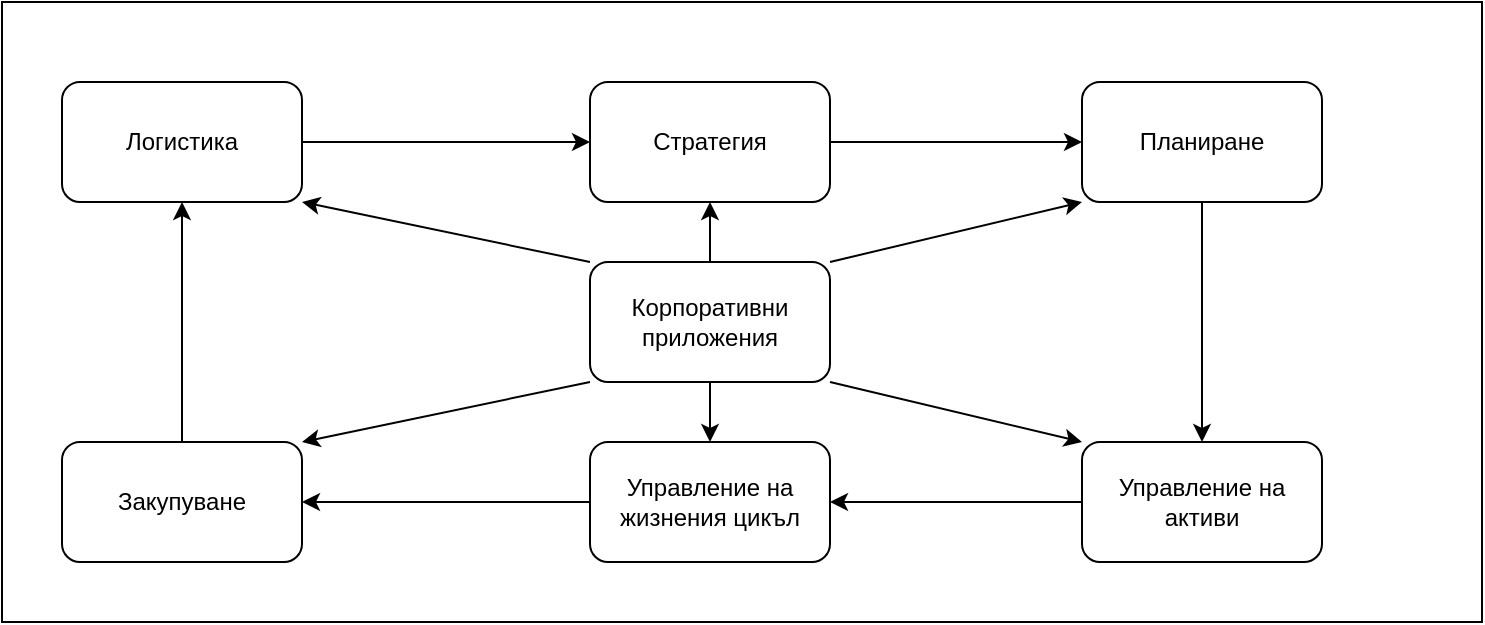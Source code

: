 <mxfile version="22.1.18" type="github">
  <diagram name="Page-1" id="RFG91nqQHrq2rCqh5LNW">
    <mxGraphModel dx="1434" dy="746" grid="1" gridSize="10" guides="1" tooltips="1" connect="1" arrows="1" fold="1" page="1" pageScale="1" pageWidth="827" pageHeight="1169" math="0" shadow="0">
      <root>
        <mxCell id="0" />
        <mxCell id="1" parent="0" />
        <mxCell id="hU0FTpct08kERLUiqEbZ-2" value="" style="rounded=0;whiteSpace=wrap;html=1;" vertex="1" parent="1">
          <mxGeometry x="60" y="210" width="740" height="310" as="geometry" />
        </mxCell>
        <mxCell id="hU0FTpct08kERLUiqEbZ-5" value="" style="edgeStyle=orthogonalEdgeStyle;rounded=0;orthogonalLoop=1;jettySize=auto;html=1;" edge="1" parent="1" source="hU0FTpct08kERLUiqEbZ-3" target="hU0FTpct08kERLUiqEbZ-4">
          <mxGeometry relative="1" as="geometry" />
        </mxCell>
        <mxCell id="hU0FTpct08kERLUiqEbZ-3" value="Логистика " style="rounded=1;whiteSpace=wrap;html=1;" vertex="1" parent="1">
          <mxGeometry x="90" y="250" width="120" height="60" as="geometry" />
        </mxCell>
        <mxCell id="hU0FTpct08kERLUiqEbZ-11" value="" style="edgeStyle=orthogonalEdgeStyle;rounded=0;orthogonalLoop=1;jettySize=auto;html=1;" edge="1" parent="1" source="hU0FTpct08kERLUiqEbZ-4" target="hU0FTpct08kERLUiqEbZ-6">
          <mxGeometry relative="1" as="geometry" />
        </mxCell>
        <mxCell id="hU0FTpct08kERLUiqEbZ-4" value="Стратегия " style="rounded=1;whiteSpace=wrap;html=1;" vertex="1" parent="1">
          <mxGeometry x="354" y="250" width="120" height="60" as="geometry" />
        </mxCell>
        <mxCell id="hU0FTpct08kERLUiqEbZ-12" value="" style="edgeStyle=orthogonalEdgeStyle;rounded=0;orthogonalLoop=1;jettySize=auto;html=1;" edge="1" parent="1" source="hU0FTpct08kERLUiqEbZ-6" target="hU0FTpct08kERLUiqEbZ-8">
          <mxGeometry relative="1" as="geometry" />
        </mxCell>
        <mxCell id="hU0FTpct08kERLUiqEbZ-6" value="Планиране " style="rounded=1;whiteSpace=wrap;html=1;" vertex="1" parent="1">
          <mxGeometry x="600" y="250" width="120" height="60" as="geometry" />
        </mxCell>
        <mxCell id="hU0FTpct08kERLUiqEbZ-13" value="" style="edgeStyle=orthogonalEdgeStyle;rounded=0;orthogonalLoop=1;jettySize=auto;html=1;" edge="1" parent="1" source="hU0FTpct08kERLUiqEbZ-8" target="hU0FTpct08kERLUiqEbZ-9">
          <mxGeometry relative="1" as="geometry" />
        </mxCell>
        <mxCell id="hU0FTpct08kERLUiqEbZ-8" value="Управление на активи" style="rounded=1;whiteSpace=wrap;html=1;" vertex="1" parent="1">
          <mxGeometry x="600" y="430" width="120" height="60" as="geometry" />
        </mxCell>
        <mxCell id="hU0FTpct08kERLUiqEbZ-14" value="" style="edgeStyle=orthogonalEdgeStyle;rounded=0;orthogonalLoop=1;jettySize=auto;html=1;" edge="1" parent="1" source="hU0FTpct08kERLUiqEbZ-9" target="hU0FTpct08kERLUiqEbZ-10">
          <mxGeometry relative="1" as="geometry" />
        </mxCell>
        <mxCell id="hU0FTpct08kERLUiqEbZ-9" value="Управление на жизнения цикъл " style="rounded=1;whiteSpace=wrap;html=1;" vertex="1" parent="1">
          <mxGeometry x="354" y="430" width="120" height="60" as="geometry" />
        </mxCell>
        <mxCell id="hU0FTpct08kERLUiqEbZ-15" value="" style="edgeStyle=orthogonalEdgeStyle;rounded=0;orthogonalLoop=1;jettySize=auto;html=1;" edge="1" parent="1" source="hU0FTpct08kERLUiqEbZ-10" target="hU0FTpct08kERLUiqEbZ-3">
          <mxGeometry relative="1" as="geometry" />
        </mxCell>
        <mxCell id="hU0FTpct08kERLUiqEbZ-10" value="Закупуване " style="rounded=1;whiteSpace=wrap;html=1;" vertex="1" parent="1">
          <mxGeometry x="90" y="430" width="120" height="60" as="geometry" />
        </mxCell>
        <mxCell id="hU0FTpct08kERLUiqEbZ-20" value="" style="edgeStyle=orthogonalEdgeStyle;rounded=0;orthogonalLoop=1;jettySize=auto;html=1;" edge="1" parent="1" source="hU0FTpct08kERLUiqEbZ-17" target="hU0FTpct08kERLUiqEbZ-4">
          <mxGeometry relative="1" as="geometry" />
        </mxCell>
        <mxCell id="hU0FTpct08kERLUiqEbZ-21" value="" style="edgeStyle=orthogonalEdgeStyle;rounded=0;orthogonalLoop=1;jettySize=auto;html=1;" edge="1" parent="1" source="hU0FTpct08kERLUiqEbZ-17" target="hU0FTpct08kERLUiqEbZ-9">
          <mxGeometry relative="1" as="geometry" />
        </mxCell>
        <mxCell id="hU0FTpct08kERLUiqEbZ-17" value="Корпоративни приложения " style="rounded=1;whiteSpace=wrap;html=1;" vertex="1" parent="1">
          <mxGeometry x="354" y="340" width="120" height="60" as="geometry" />
        </mxCell>
        <mxCell id="hU0FTpct08kERLUiqEbZ-26" value="" style="endArrow=classic;html=1;rounded=0;entryX=0;entryY=1;entryDx=0;entryDy=0;exitX=1;exitY=0;exitDx=0;exitDy=0;" edge="1" parent="1" source="hU0FTpct08kERLUiqEbZ-17" target="hU0FTpct08kERLUiqEbZ-6">
          <mxGeometry width="50" height="50" relative="1" as="geometry">
            <mxPoint x="474" y="370" as="sourcePoint" />
            <mxPoint x="524" y="320" as="targetPoint" />
          </mxGeometry>
        </mxCell>
        <mxCell id="hU0FTpct08kERLUiqEbZ-28" value="" style="endArrow=classic;html=1;rounded=0;entryX=0;entryY=0;entryDx=0;entryDy=0;exitX=1;exitY=1;exitDx=0;exitDy=0;" edge="1" parent="1" source="hU0FTpct08kERLUiqEbZ-17" target="hU0FTpct08kERLUiqEbZ-8">
          <mxGeometry width="50" height="50" relative="1" as="geometry">
            <mxPoint x="470" y="370" as="sourcePoint" />
            <mxPoint x="610" y="320" as="targetPoint" />
          </mxGeometry>
        </mxCell>
        <mxCell id="hU0FTpct08kERLUiqEbZ-29" value="" style="endArrow=classic;html=1;rounded=0;entryX=1;entryY=0;entryDx=0;entryDy=0;exitX=0;exitY=1;exitDx=0;exitDy=0;" edge="1" parent="1" source="hU0FTpct08kERLUiqEbZ-17" target="hU0FTpct08kERLUiqEbZ-10">
          <mxGeometry width="50" height="50" relative="1" as="geometry">
            <mxPoint x="240" y="400" as="sourcePoint" />
            <mxPoint x="290" y="350" as="targetPoint" />
          </mxGeometry>
        </mxCell>
        <mxCell id="hU0FTpct08kERLUiqEbZ-32" value="" style="endArrow=classic;html=1;rounded=0;exitX=0;exitY=1;exitDx=0;exitDy=0;entryX=1;entryY=1;entryDx=0;entryDy=0;" edge="1" parent="1" target="hU0FTpct08kERLUiqEbZ-3">
          <mxGeometry width="50" height="50" relative="1" as="geometry">
            <mxPoint x="354" y="340" as="sourcePoint" />
            <mxPoint x="210" y="370" as="targetPoint" />
          </mxGeometry>
        </mxCell>
      </root>
    </mxGraphModel>
  </diagram>
</mxfile>
